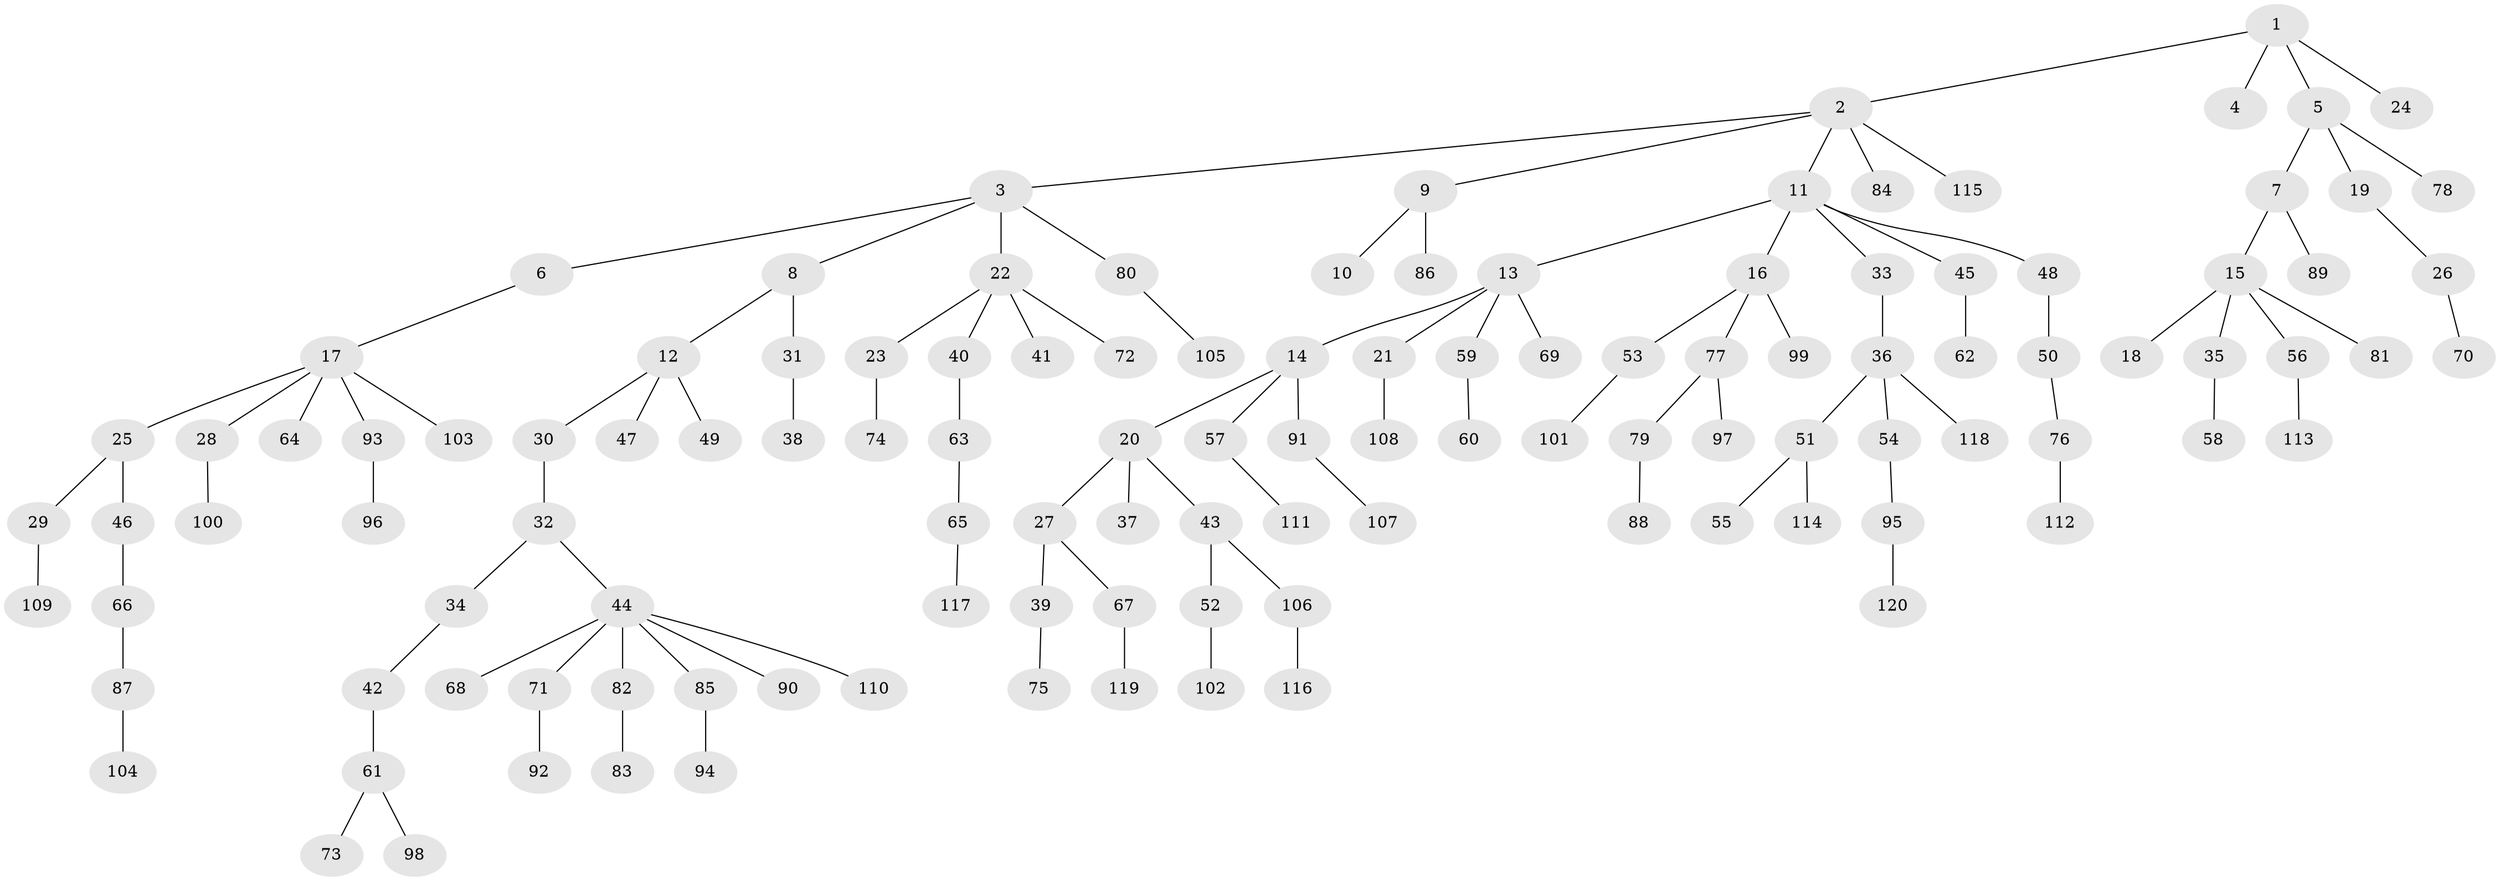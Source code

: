 // Generated by graph-tools (version 1.1) at 2025/26/03/09/25 03:26:31]
// undirected, 120 vertices, 119 edges
graph export_dot {
graph [start="1"]
  node [color=gray90,style=filled];
  1;
  2;
  3;
  4;
  5;
  6;
  7;
  8;
  9;
  10;
  11;
  12;
  13;
  14;
  15;
  16;
  17;
  18;
  19;
  20;
  21;
  22;
  23;
  24;
  25;
  26;
  27;
  28;
  29;
  30;
  31;
  32;
  33;
  34;
  35;
  36;
  37;
  38;
  39;
  40;
  41;
  42;
  43;
  44;
  45;
  46;
  47;
  48;
  49;
  50;
  51;
  52;
  53;
  54;
  55;
  56;
  57;
  58;
  59;
  60;
  61;
  62;
  63;
  64;
  65;
  66;
  67;
  68;
  69;
  70;
  71;
  72;
  73;
  74;
  75;
  76;
  77;
  78;
  79;
  80;
  81;
  82;
  83;
  84;
  85;
  86;
  87;
  88;
  89;
  90;
  91;
  92;
  93;
  94;
  95;
  96;
  97;
  98;
  99;
  100;
  101;
  102;
  103;
  104;
  105;
  106;
  107;
  108;
  109;
  110;
  111;
  112;
  113;
  114;
  115;
  116;
  117;
  118;
  119;
  120;
  1 -- 2;
  1 -- 4;
  1 -- 5;
  1 -- 24;
  2 -- 3;
  2 -- 9;
  2 -- 11;
  2 -- 84;
  2 -- 115;
  3 -- 6;
  3 -- 8;
  3 -- 22;
  3 -- 80;
  5 -- 7;
  5 -- 19;
  5 -- 78;
  6 -- 17;
  7 -- 15;
  7 -- 89;
  8 -- 12;
  8 -- 31;
  9 -- 10;
  9 -- 86;
  11 -- 13;
  11 -- 16;
  11 -- 33;
  11 -- 45;
  11 -- 48;
  12 -- 30;
  12 -- 47;
  12 -- 49;
  13 -- 14;
  13 -- 21;
  13 -- 59;
  13 -- 69;
  14 -- 20;
  14 -- 57;
  14 -- 91;
  15 -- 18;
  15 -- 35;
  15 -- 56;
  15 -- 81;
  16 -- 53;
  16 -- 77;
  16 -- 99;
  17 -- 25;
  17 -- 28;
  17 -- 64;
  17 -- 93;
  17 -- 103;
  19 -- 26;
  20 -- 27;
  20 -- 37;
  20 -- 43;
  21 -- 108;
  22 -- 23;
  22 -- 40;
  22 -- 41;
  22 -- 72;
  23 -- 74;
  25 -- 29;
  25 -- 46;
  26 -- 70;
  27 -- 39;
  27 -- 67;
  28 -- 100;
  29 -- 109;
  30 -- 32;
  31 -- 38;
  32 -- 34;
  32 -- 44;
  33 -- 36;
  34 -- 42;
  35 -- 58;
  36 -- 51;
  36 -- 54;
  36 -- 118;
  39 -- 75;
  40 -- 63;
  42 -- 61;
  43 -- 52;
  43 -- 106;
  44 -- 68;
  44 -- 71;
  44 -- 82;
  44 -- 85;
  44 -- 90;
  44 -- 110;
  45 -- 62;
  46 -- 66;
  48 -- 50;
  50 -- 76;
  51 -- 55;
  51 -- 114;
  52 -- 102;
  53 -- 101;
  54 -- 95;
  56 -- 113;
  57 -- 111;
  59 -- 60;
  61 -- 73;
  61 -- 98;
  63 -- 65;
  65 -- 117;
  66 -- 87;
  67 -- 119;
  71 -- 92;
  76 -- 112;
  77 -- 79;
  77 -- 97;
  79 -- 88;
  80 -- 105;
  82 -- 83;
  85 -- 94;
  87 -- 104;
  91 -- 107;
  93 -- 96;
  95 -- 120;
  106 -- 116;
}
